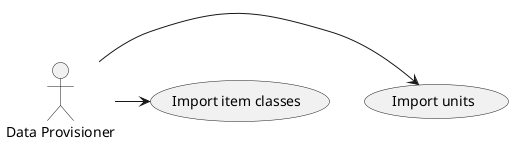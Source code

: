 @startuml
:Data Provisioner: as Provisioner
(Import units) as (ImportUnits)
(Import item classes) as (ImportItemClasses)

Provisioner -> (ImportUnits)
Provisioner -> (ImportItemClasses)

@enduml